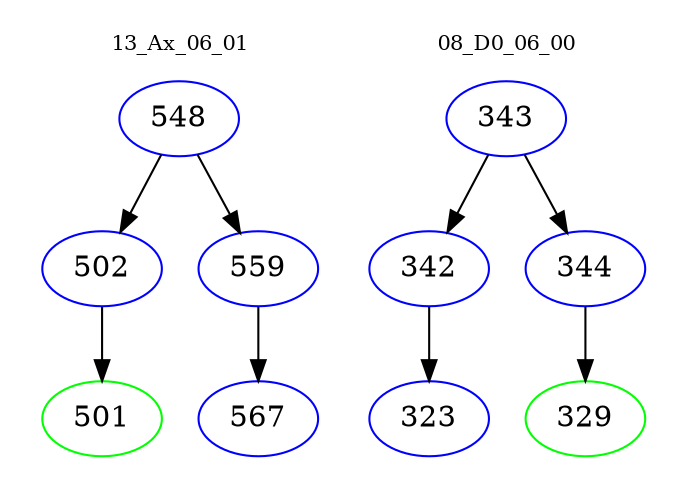 digraph{
subgraph cluster_0 {
color = white
label = "13_Ax_06_01";
fontsize=10;
T0_548 [label="548", color="blue"]
T0_548 -> T0_502 [color="black"]
T0_502 [label="502", color="blue"]
T0_502 -> T0_501 [color="black"]
T0_501 [label="501", color="green"]
T0_548 -> T0_559 [color="black"]
T0_559 [label="559", color="blue"]
T0_559 -> T0_567 [color="black"]
T0_567 [label="567", color="blue"]
}
subgraph cluster_1 {
color = white
label = "08_D0_06_00";
fontsize=10;
T1_343 [label="343", color="blue"]
T1_343 -> T1_342 [color="black"]
T1_342 [label="342", color="blue"]
T1_342 -> T1_323 [color="black"]
T1_323 [label="323", color="blue"]
T1_343 -> T1_344 [color="black"]
T1_344 [label="344", color="blue"]
T1_344 -> T1_329 [color="black"]
T1_329 [label="329", color="green"]
}
}
